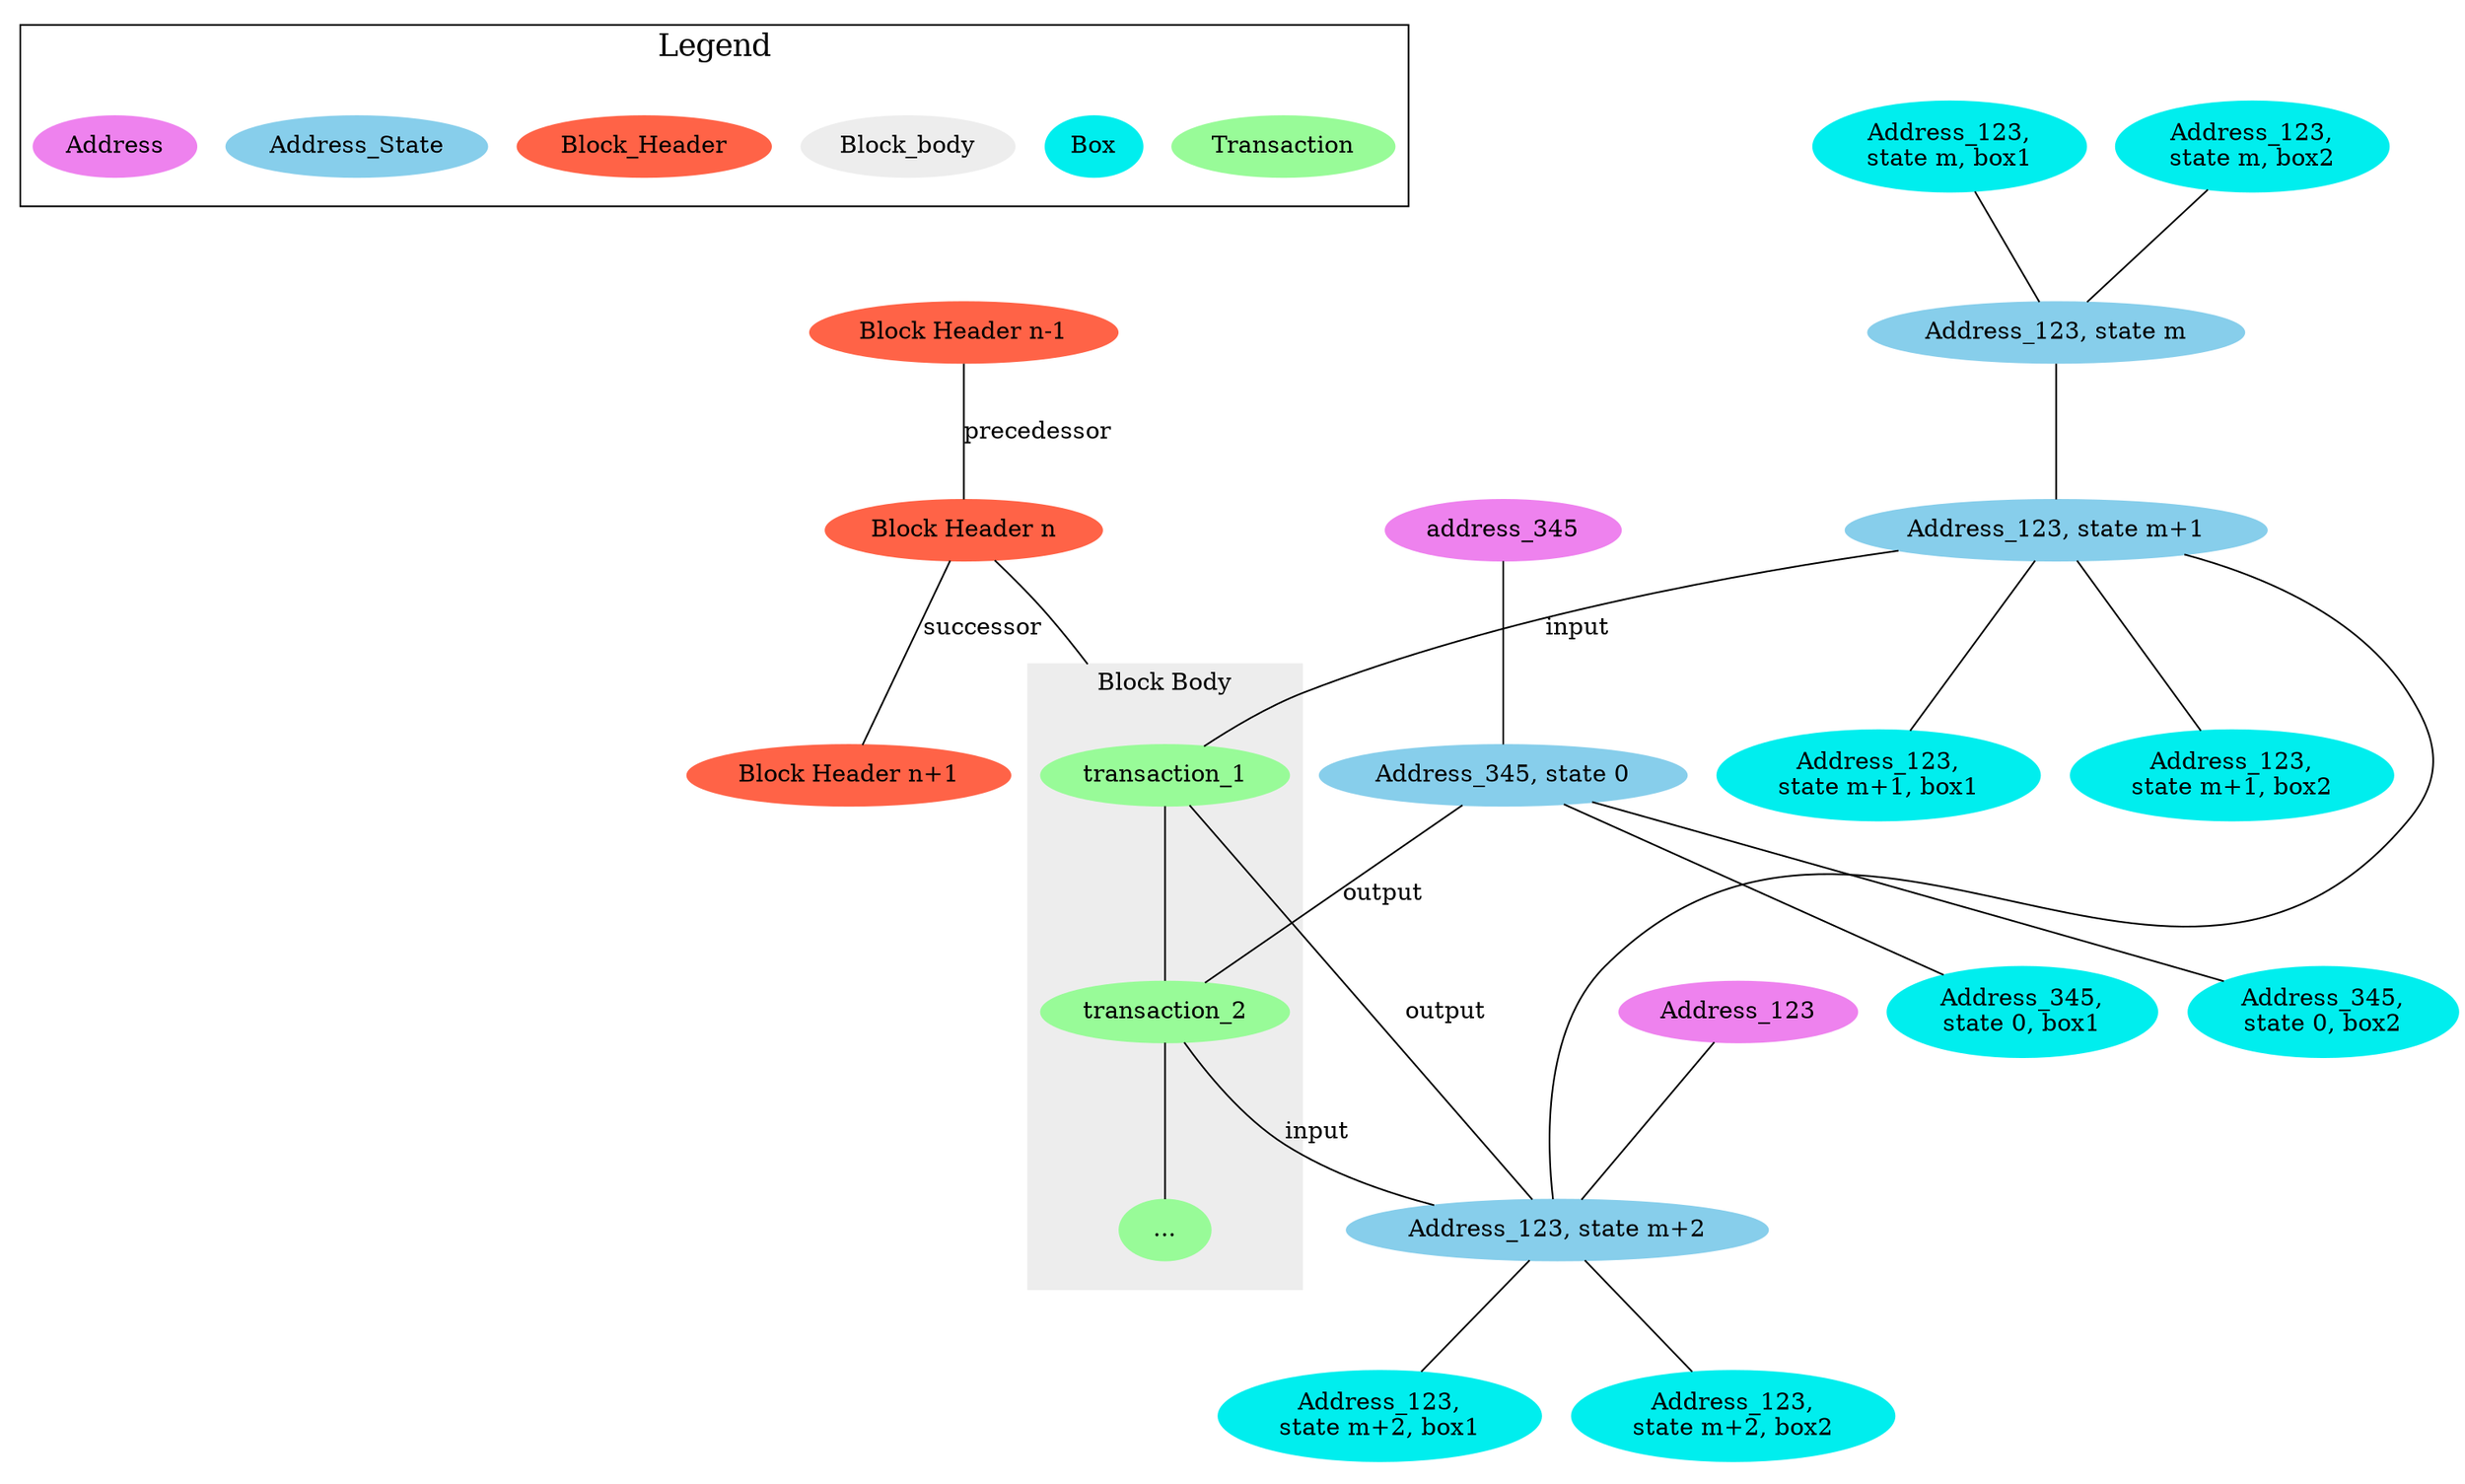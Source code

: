 graph g {
  subgraph cluster_legend {
    label=Legend
    fontsize=18
    Transaction [color=palegreen, style=filled]
    Box [color=cyan2, style=filled]
    Block_body [color=gray93, style=filled]
    Block_Header [color=tomato, style=filled]
    Address_State [color=skyblue, style=filled]
    Address [color=violet, style=filled]
  }

  ratio= 0.6;
  compound=true;
  "Block Header n" [color=tomato, style=filled]
  "Block Header n-1" [color=tomato, style=filled]
  "Block Header n-1"
  "Block Header n-1" -- "Block Header n" [label = "precedessor"];
  "Block Header n" -- "Block Header n+1" [label = "successor"]
  "Block Header n"
  "Block Header n" -- transaction_1 [lhead=cluster0]
  "Block Header n+1" [color=tomato, style=filled]
  "Block Header n+1"

  subgraph cluster0 {
    label = "Block Body"
    color=gray93
    style=filled
    "..." [color=palegreen, style=filled]
    transaction_1 -- transaction_2 -- "...";
  }
  "Address_123,\nstate m, box1" [color=cyan2, style=filled]
  "Address_123,\nstate m, box2" [color=cyan2, style=filled]
  {"Address_123,\nstate m, box1" "Address_123,\nstate m, box2"} -- "Address_123, state m"
  "Address_123, state m" [color=skyblue, style=filled]
  "Address_123, state m" -- "Address_123, state m+1"
  "Address_123, state m+1" [color=skyblue, style=filled]
  "Address_123,\nstate m+1, box1" [color=cyan2, style=filled]
  "Address_123,\nstate m+1, box2" [color=cyan2, style=filled]
  "Address_123, state m+1" -- "Address_123,\nstate m+1, box1"
  "Address_123, state m+1" -- "Address_123,\nstate m+1, box2"
  "Address_123, state m+1" -- transaction_1 [label="input"]
  "Address_123,\nstate m+2, box1" [color=cyan2, style=filled]
  "Address_123,\nstate m+2, box2" [color=cyan2, style=filled]
  "Address_123, state m+1" -- "Address_123, state m+2" -- {"Address_123,\nstate m+2, box1" "Address_123,\nstate m+2, box2"}
  transaction_1 [color=palegreen, style=filled]
  "Address_123, state m+2" [color=skyblue, style=filled]
  transaction_1 -- "Address_123, state m+2" [label = "output"]
  transaction_2 [color=palegreen, style=filled]
  transaction_2 -- "Address_123, state m+2" [label="input"]
  Address_123 [color=violet, style=filled]
  Address_123 -- "Address_123, state m+2"
  "Address_345, state 0" [color=skyblue, style=filled]
  "Address_345, state 0" -- transaction_2 [label="output"]
  "Address_345,\nstate 0, box1" [color=cyan2, style=filled]
  "Address_345,\nstate 0, box2" [color=cyan2, style=filled]
  "Address_345, state 0" -- {"Address_345,\nstate 0, box1" "Address_345,\nstate 0, box2"}
  "address_345" [color=violet, style=filled]
  "address_345" -- "Address_345, state 0"
}
